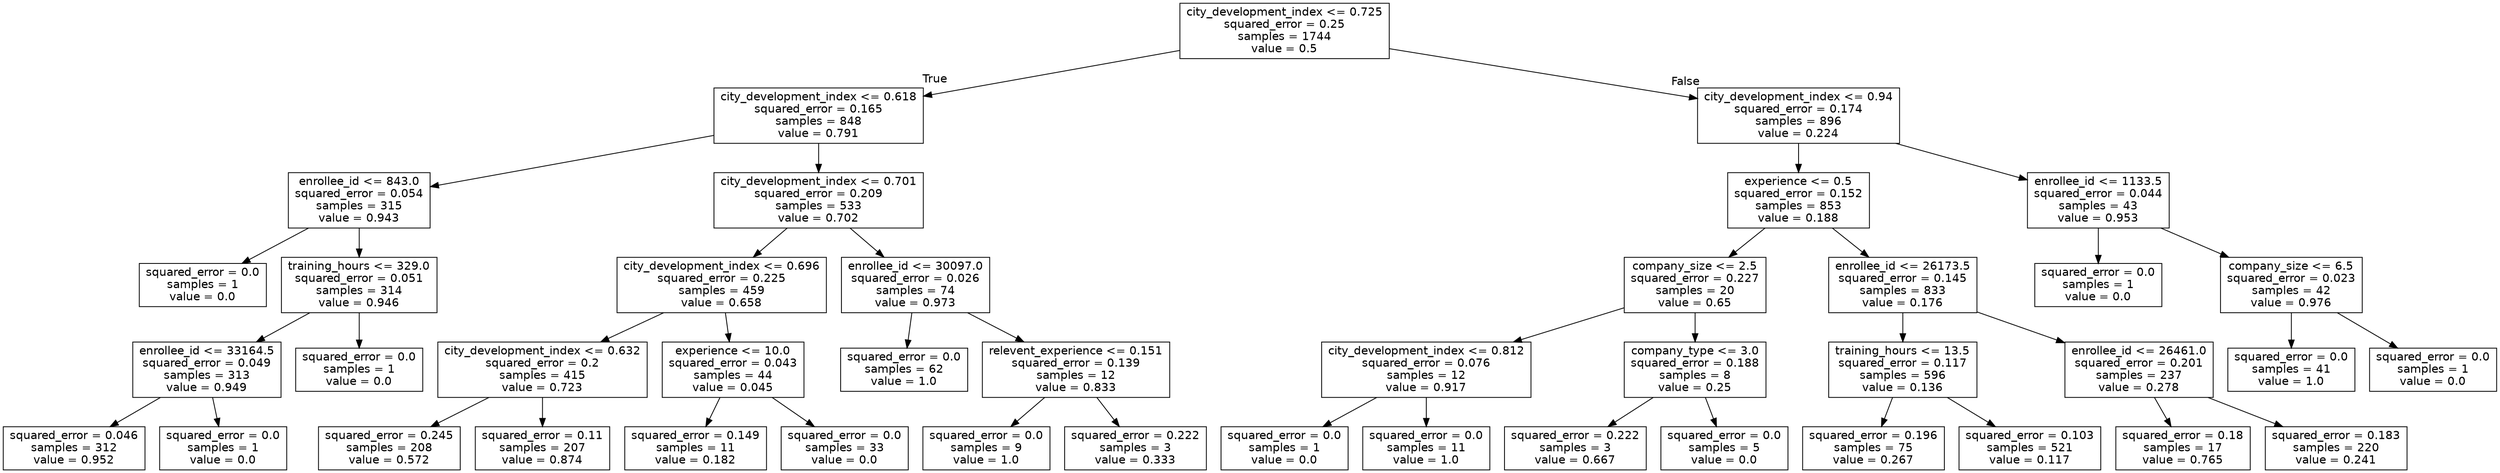 digraph Tree {
node [shape=box, fontname="helvetica"] ;
edge [fontname="helvetica"] ;
0 [label="city_development_index <= 0.725\nsquared_error = 0.25\nsamples = 1744\nvalue = 0.5"] ;
1 [label="city_development_index <= 0.618\nsquared_error = 0.165\nsamples = 848\nvalue = 0.791"] ;
0 -> 1 [labeldistance=2.5, labelangle=45, headlabel="True"] ;
2 [label="enrollee_id <= 843.0\nsquared_error = 0.054\nsamples = 315\nvalue = 0.943"] ;
1 -> 2 ;
3 [label="squared_error = 0.0\nsamples = 1\nvalue = 0.0"] ;
2 -> 3 ;
4 [label="training_hours <= 329.0\nsquared_error = 0.051\nsamples = 314\nvalue = 0.946"] ;
2 -> 4 ;
5 [label="enrollee_id <= 33164.5\nsquared_error = 0.049\nsamples = 313\nvalue = 0.949"] ;
4 -> 5 ;
6 [label="squared_error = 0.046\nsamples = 312\nvalue = 0.952"] ;
5 -> 6 ;
7 [label="squared_error = 0.0\nsamples = 1\nvalue = 0.0"] ;
5 -> 7 ;
8 [label="squared_error = 0.0\nsamples = 1\nvalue = 0.0"] ;
4 -> 8 ;
9 [label="city_development_index <= 0.701\nsquared_error = 0.209\nsamples = 533\nvalue = 0.702"] ;
1 -> 9 ;
10 [label="city_development_index <= 0.696\nsquared_error = 0.225\nsamples = 459\nvalue = 0.658"] ;
9 -> 10 ;
11 [label="city_development_index <= 0.632\nsquared_error = 0.2\nsamples = 415\nvalue = 0.723"] ;
10 -> 11 ;
12 [label="squared_error = 0.245\nsamples = 208\nvalue = 0.572"] ;
11 -> 12 ;
13 [label="squared_error = 0.11\nsamples = 207\nvalue = 0.874"] ;
11 -> 13 ;
14 [label="experience <= 10.0\nsquared_error = 0.043\nsamples = 44\nvalue = 0.045"] ;
10 -> 14 ;
15 [label="squared_error = 0.149\nsamples = 11\nvalue = 0.182"] ;
14 -> 15 ;
16 [label="squared_error = 0.0\nsamples = 33\nvalue = 0.0"] ;
14 -> 16 ;
17 [label="enrollee_id <= 30097.0\nsquared_error = 0.026\nsamples = 74\nvalue = 0.973"] ;
9 -> 17 ;
18 [label="squared_error = 0.0\nsamples = 62\nvalue = 1.0"] ;
17 -> 18 ;
19 [label="relevent_experience <= 0.151\nsquared_error = 0.139\nsamples = 12\nvalue = 0.833"] ;
17 -> 19 ;
20 [label="squared_error = 0.0\nsamples = 9\nvalue = 1.0"] ;
19 -> 20 ;
21 [label="squared_error = 0.222\nsamples = 3\nvalue = 0.333"] ;
19 -> 21 ;
22 [label="city_development_index <= 0.94\nsquared_error = 0.174\nsamples = 896\nvalue = 0.224"] ;
0 -> 22 [labeldistance=2.5, labelangle=-45, headlabel="False"] ;
23 [label="experience <= 0.5\nsquared_error = 0.152\nsamples = 853\nvalue = 0.188"] ;
22 -> 23 ;
24 [label="company_size <= 2.5\nsquared_error = 0.227\nsamples = 20\nvalue = 0.65"] ;
23 -> 24 ;
25 [label="city_development_index <= 0.812\nsquared_error = 0.076\nsamples = 12\nvalue = 0.917"] ;
24 -> 25 ;
26 [label="squared_error = 0.0\nsamples = 1\nvalue = 0.0"] ;
25 -> 26 ;
27 [label="squared_error = 0.0\nsamples = 11\nvalue = 1.0"] ;
25 -> 27 ;
28 [label="company_type <= 3.0\nsquared_error = 0.188\nsamples = 8\nvalue = 0.25"] ;
24 -> 28 ;
29 [label="squared_error = 0.222\nsamples = 3\nvalue = 0.667"] ;
28 -> 29 ;
30 [label="squared_error = 0.0\nsamples = 5\nvalue = 0.0"] ;
28 -> 30 ;
31 [label="enrollee_id <= 26173.5\nsquared_error = 0.145\nsamples = 833\nvalue = 0.176"] ;
23 -> 31 ;
32 [label="training_hours <= 13.5\nsquared_error = 0.117\nsamples = 596\nvalue = 0.136"] ;
31 -> 32 ;
33 [label="squared_error = 0.196\nsamples = 75\nvalue = 0.267"] ;
32 -> 33 ;
34 [label="squared_error = 0.103\nsamples = 521\nvalue = 0.117"] ;
32 -> 34 ;
35 [label="enrollee_id <= 26461.0\nsquared_error = 0.201\nsamples = 237\nvalue = 0.278"] ;
31 -> 35 ;
36 [label="squared_error = 0.18\nsamples = 17\nvalue = 0.765"] ;
35 -> 36 ;
37 [label="squared_error = 0.183\nsamples = 220\nvalue = 0.241"] ;
35 -> 37 ;
38 [label="enrollee_id <= 1133.5\nsquared_error = 0.044\nsamples = 43\nvalue = 0.953"] ;
22 -> 38 ;
39 [label="squared_error = 0.0\nsamples = 1\nvalue = 0.0"] ;
38 -> 39 ;
40 [label="company_size <= 6.5\nsquared_error = 0.023\nsamples = 42\nvalue = 0.976"] ;
38 -> 40 ;
41 [label="squared_error = 0.0\nsamples = 41\nvalue = 1.0"] ;
40 -> 41 ;
42 [label="squared_error = 0.0\nsamples = 1\nvalue = 0.0"] ;
40 -> 42 ;
}